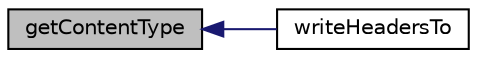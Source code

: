 digraph "getContentType"
{
  edge [fontname="Helvetica",fontsize="10",labelfontname="Helvetica",labelfontsize="10"];
  node [fontname="Helvetica",fontsize="10",shape=record];
  rankdir="LR";
  Node1 [label="getContentType",height=0.2,width=0.4,color="black", fillcolor="grey75", style="filled" fontcolor="black"];
  Node1 -> Node2 [dir="back",color="midnightblue",fontsize="10",style="solid",fontname="Helvetica"];
  Node2 [label="writeHeadersTo",height=0.2,width=0.4,color="black", fillcolor="white", style="filled",URL="$class_simple_entity_encoding.html#a7d7ac77788249d9709285f0e3e1e0545"];
}
